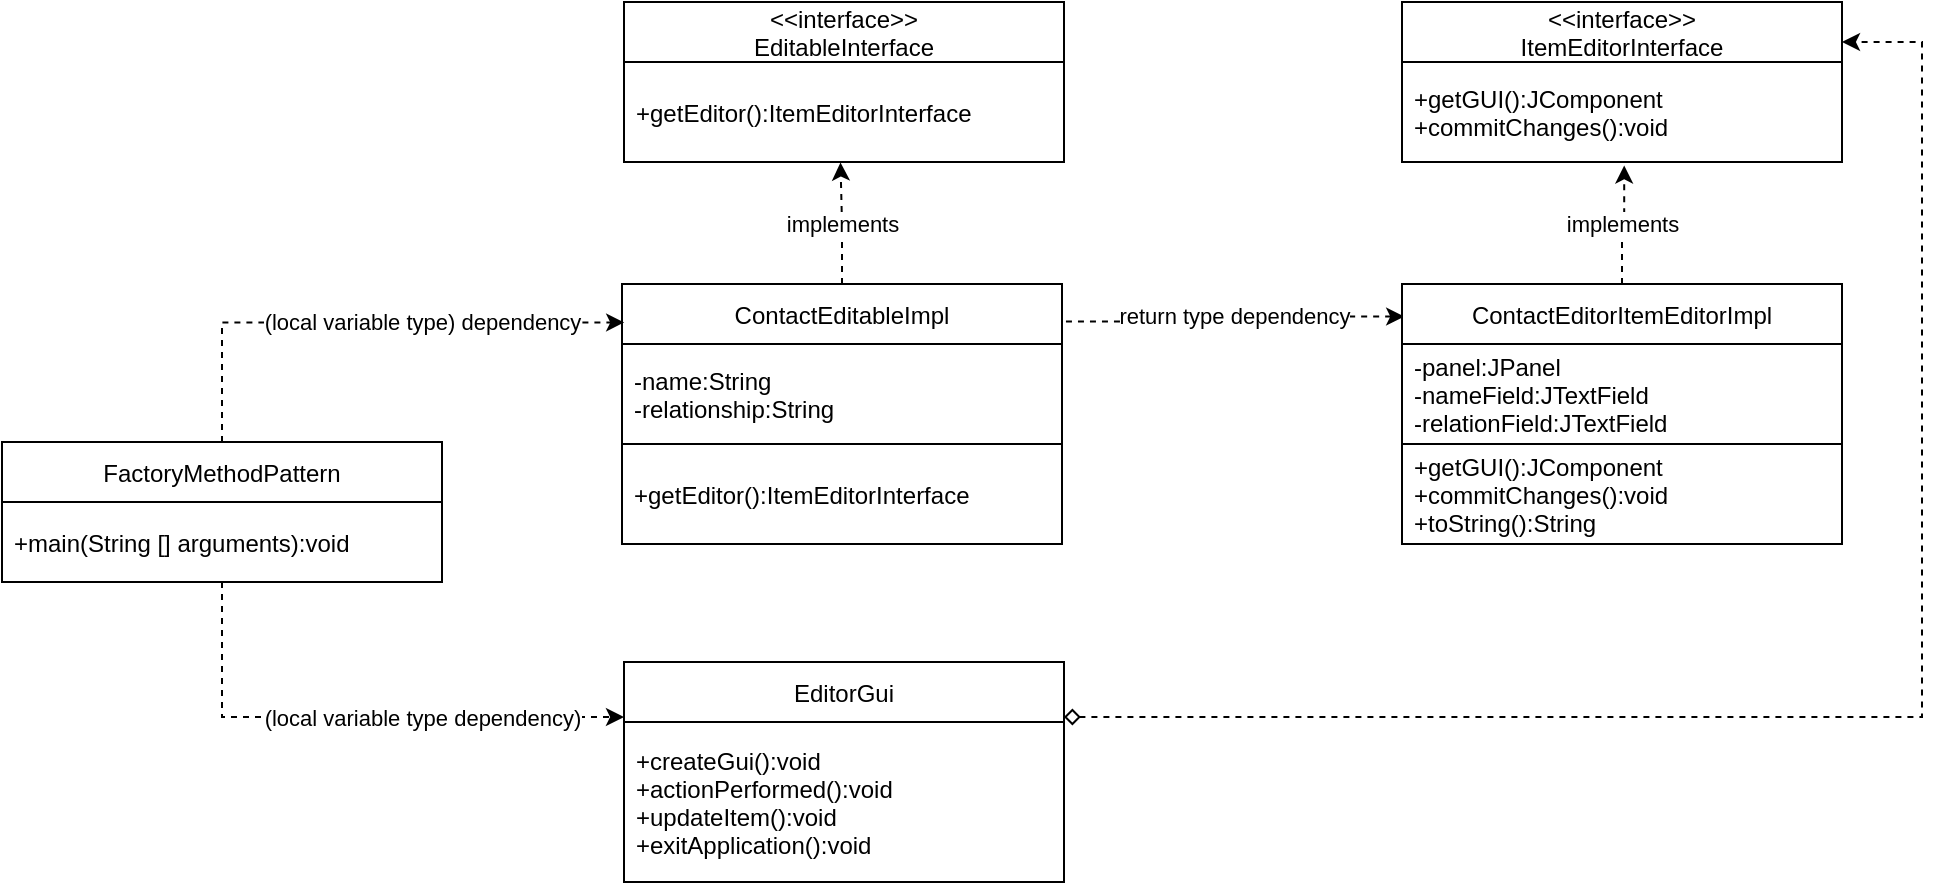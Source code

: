<mxfile version="20.3.0" type="device"><diagram name="Page-1" id="c37626ed-c26b-45fb-9056-f9ebc6bb27b6"><mxGraphModel dx="1019" dy="634" grid="1" gridSize="10" guides="1" tooltips="1" connect="1" arrows="1" fold="1" page="1" pageScale="1" pageWidth="1100" pageHeight="850" background="none" math="0" shadow="0"><root><mxCell id="0"/><mxCell id="1" parent="0"/><mxCell id="WTavVQ3OG4Ke6jMt4sxN-74" value="implements" style="edgeStyle=orthogonalEdgeStyle;rounded=0;orthogonalLoop=1;jettySize=auto;html=1;exitX=0.5;exitY=0;exitDx=0;exitDy=0;entryX=0.492;entryY=1.006;entryDx=0;entryDy=0;entryPerimeter=0;dashed=1;" parent="1" source="evrL80drbmnIfJDd2jKB-1" target="l3IwqbRnFfLZwOfgqRGA-3" edge="1"><mxGeometry relative="1" as="geometry"/></mxCell><mxCell id="WTavVQ3OG4Ke6jMt4sxN-78" value="return type dependency" style="edgeStyle=orthogonalEdgeStyle;rounded=0;orthogonalLoop=1;jettySize=auto;html=1;exitX=1.009;exitY=0.144;exitDx=0;exitDy=0;entryX=0.005;entryY=0.125;entryDx=0;entryDy=0;entryPerimeter=0;dashed=1;exitPerimeter=0;" parent="1" source="evrL80drbmnIfJDd2jKB-1" target="WTavVQ3OG4Ke6jMt4sxN-75" edge="1"><mxGeometry relative="1" as="geometry"/></mxCell><mxCell id="evrL80drbmnIfJDd2jKB-1" value="ContactEditableImpl" style="swimlane;fontStyle=0;childLayout=stackLayout;horizontal=1;startSize=30;horizontalStack=0;resizeParent=1;resizeParentMax=0;resizeLast=0;collapsible=1;marginBottom=0;" parent="1" vertex="1"><mxGeometry x="330" y="161" width="220" height="130" as="geometry"/></mxCell><mxCell id="WTavVQ3OG4Ke6jMt4sxN-73" value="-name:String&#10;-relationship:String" style="text;strokeColor=default;fillColor=none;align=left;verticalAlign=middle;spacingLeft=4;spacingRight=4;overflow=hidden;points=[[0,0.5],[1,0.5]];portConstraint=eastwest;rotatable=0;" parent="evrL80drbmnIfJDd2jKB-1" vertex="1"><mxGeometry y="30" width="220" height="50" as="geometry"/></mxCell><mxCell id="l3IwqbRnFfLZwOfgqRGA-6" value="+getEditor():ItemEditorInterface" style="text;strokeColor=none;fillColor=none;align=left;verticalAlign=middle;spacingLeft=4;spacingRight=4;overflow=hidden;points=[[0,0.5],[1,0.5]];portConstraint=eastwest;rotatable=0;" parent="evrL80drbmnIfJDd2jKB-1" vertex="1"><mxGeometry y="80" width="220" height="50" as="geometry"/></mxCell><mxCell id="evrL80drbmnIfJDd2jKB-12" value="&lt;&lt;interface&gt;&gt;&#10;ItemEditorInterface" style="swimlane;fontStyle=0;childLayout=stackLayout;horizontal=1;startSize=30;horizontalStack=0;resizeParent=1;resizeParentMax=0;resizeLast=0;collapsible=1;marginBottom=0;" parent="1" vertex="1"><mxGeometry x="720" y="20" width="220" height="80" as="geometry"/></mxCell><mxCell id="l3IwqbRnFfLZwOfgqRGA-19" value="+getGUI():JComponent&#10;+commitChanges():void" style="text;strokeColor=none;fillColor=none;align=left;verticalAlign=middle;spacingLeft=4;spacingRight=4;overflow=hidden;points=[[0,0.5],[1,0.5]];portConstraint=eastwest;rotatable=0;" parent="evrL80drbmnIfJDd2jKB-12" vertex="1"><mxGeometry y="30" width="220" height="50" as="geometry"/></mxCell><mxCell id="l3IwqbRnFfLZwOfgqRGA-1" value="&lt;&lt;interface&gt;&gt;&#10;EditableInterface" style="swimlane;fontStyle=0;childLayout=stackLayout;horizontal=1;startSize=30;horizontalStack=0;resizeParent=1;resizeParentMax=0;resizeLast=0;collapsible=1;marginBottom=0;" parent="1" vertex="1"><mxGeometry x="331" y="20" width="220" height="80" as="geometry"/></mxCell><mxCell id="l3IwqbRnFfLZwOfgqRGA-3" value="+getEditor():ItemEditorInterface" style="text;strokeColor=none;fillColor=none;align=left;verticalAlign=middle;spacingLeft=4;spacingRight=4;overflow=hidden;points=[[0,0.5],[1,0.5]];portConstraint=eastwest;rotatable=0;" parent="l3IwqbRnFfLZwOfgqRGA-1" vertex="1"><mxGeometry y="30" width="220" height="50" as="geometry"/></mxCell><mxCell id="cbq05ItbNi5T5-KgqzAC-3" style="edgeStyle=orthogonalEdgeStyle;rounded=0;orthogonalLoop=1;jettySize=auto;html=1;exitX=0.5;exitY=1;exitDx=0;exitDy=0;entryX=0;entryY=0.25;entryDx=0;entryDy=0;dashed=1;exitPerimeter=0;" edge="1" parent="1" source="WTavVQ3OG4Ke6jMt4sxN-6" target="WTavVQ3OG4Ke6jMt4sxN-71"><mxGeometry relative="1" as="geometry"><Array as="points"><mxPoint x="130" y="378"/></Array></mxGeometry></mxCell><mxCell id="cbq05ItbNi5T5-KgqzAC-4" value="(local variable type dependency)" style="edgeLabel;html=1;align=center;verticalAlign=middle;resizable=0;points=[];" vertex="1" connectable="0" parent="cbq05ItbNi5T5-KgqzAC-3"><mxGeometry x="0.062" relative="1" as="geometry"><mxPoint x="25" as="offset"/></mxGeometry></mxCell><mxCell id="WTavVQ3OG4Ke6jMt4sxN-5" value="FactoryMethodPattern" style="swimlane;fontStyle=0;childLayout=stackLayout;horizontal=1;startSize=30;horizontalStack=0;resizeParent=1;resizeParentMax=0;resizeLast=0;collapsible=1;marginBottom=0;" parent="1" vertex="1"><mxGeometry x="20" y="240" width="220" height="70" as="geometry"/></mxCell><mxCell id="WTavVQ3OG4Ke6jMt4sxN-6" value="+main(String [] arguments):void" style="text;strokeColor=none;fillColor=none;align=left;verticalAlign=middle;spacingLeft=4;spacingRight=4;overflow=hidden;points=[[0,0.5],[1,0.5]];portConstraint=eastwest;rotatable=0;" parent="WTavVQ3OG4Ke6jMt4sxN-5" vertex="1"><mxGeometry y="30" width="220" height="40" as="geometry"/></mxCell><mxCell id="cbq05ItbNi5T5-KgqzAC-5" style="edgeStyle=orthogonalEdgeStyle;rounded=0;orthogonalLoop=1;jettySize=auto;html=1;exitX=1;exitY=0.25;exitDx=0;exitDy=0;entryX=1;entryY=0.25;entryDx=0;entryDy=0;dashed=1;startArrow=diamond;startFill=0;" edge="1" parent="1" source="WTavVQ3OG4Ke6jMt4sxN-71" target="evrL80drbmnIfJDd2jKB-12"><mxGeometry relative="1" as="geometry"><Array as="points"><mxPoint x="980" y="378"/><mxPoint x="980" y="40"/></Array></mxGeometry></mxCell><mxCell id="WTavVQ3OG4Ke6jMt4sxN-71" value="EditorGui" style="swimlane;fontStyle=0;childLayout=stackLayout;horizontal=1;startSize=30;horizontalStack=0;resizeParent=1;resizeParentMax=0;resizeLast=0;collapsible=1;marginBottom=0;" parent="1" vertex="1"><mxGeometry x="331" y="350" width="220" height="110" as="geometry"/></mxCell><mxCell id="WTavVQ3OG4Ke6jMt4sxN-72" value="+createGui():void&#10;+actionPerformed():void&#10;+updateItem():void&#10;+exitApplication():void" style="text;strokeColor=none;fillColor=none;align=left;verticalAlign=middle;spacingLeft=4;spacingRight=4;overflow=hidden;points=[[0,0.5],[1,0.5]];portConstraint=eastwest;rotatable=0;" parent="WTavVQ3OG4Ke6jMt4sxN-71" vertex="1"><mxGeometry y="30" width="220" height="80" as="geometry"/></mxCell><mxCell id="cbq05ItbNi5T5-KgqzAC-7" value="implements" style="edgeStyle=orthogonalEdgeStyle;rounded=0;orthogonalLoop=1;jettySize=auto;html=1;exitX=0.5;exitY=0;exitDx=0;exitDy=0;entryX=0.505;entryY=1.034;entryDx=0;entryDy=0;entryPerimeter=0;dashed=1;startArrow=none;startFill=0;" edge="1" parent="1" source="WTavVQ3OG4Ke6jMt4sxN-75" target="l3IwqbRnFfLZwOfgqRGA-19"><mxGeometry relative="1" as="geometry"><Array as="points"><mxPoint x="830" y="131"/><mxPoint x="831" y="102"/></Array></mxGeometry></mxCell><mxCell id="WTavVQ3OG4Ke6jMt4sxN-75" value="ContactEditorItemEditorImpl" style="swimlane;fontStyle=0;childLayout=stackLayout;horizontal=1;startSize=30;horizontalStack=0;resizeParent=1;resizeParentMax=0;resizeLast=0;collapsible=1;marginBottom=0;" parent="1" vertex="1"><mxGeometry x="720" y="161" width="220" height="130" as="geometry"/></mxCell><mxCell id="WTavVQ3OG4Ke6jMt4sxN-76" value="-panel:JPanel&#10;-nameField:JTextField&#10;-relationField:JTextField" style="text;strokeColor=default;fillColor=none;align=left;verticalAlign=middle;spacingLeft=4;spacingRight=4;overflow=hidden;points=[[0,0.5],[1,0.5]];portConstraint=eastwest;rotatable=0;" parent="WTavVQ3OG4Ke6jMt4sxN-75" vertex="1"><mxGeometry y="30" width="220" height="50" as="geometry"/></mxCell><mxCell id="WTavVQ3OG4Ke6jMt4sxN-77" value="+getGUI():JComponent&#10;+commitChanges():void&#10;+toString():String" style="text;strokeColor=none;fillColor=none;align=left;verticalAlign=middle;spacingLeft=4;spacingRight=4;overflow=hidden;points=[[0,0.5],[1,0.5]];portConstraint=eastwest;rotatable=0;" parent="WTavVQ3OG4Ke6jMt4sxN-75" vertex="1"><mxGeometry y="80" width="220" height="50" as="geometry"/></mxCell><mxCell id="cbq05ItbNi5T5-KgqzAC-1" value="(local variable type) dependency" style="edgeStyle=orthogonalEdgeStyle;rounded=0;orthogonalLoop=1;jettySize=auto;html=1;exitX=0.5;exitY=0;exitDx=0;exitDy=0;dashed=1;entryX=0.005;entryY=0.148;entryDx=0;entryDy=0;entryPerimeter=0;" edge="1" parent="1" source="WTavVQ3OG4Ke6jMt4sxN-5" target="evrL80drbmnIfJDd2jKB-1"><mxGeometry x="0.225" relative="1" as="geometry"><mxPoint x="382.7" y="188.72" as="sourcePoint"/><mxPoint x="540" y="350" as="targetPoint"/><mxPoint as="offset"/></mxGeometry></mxCell></root></mxGraphModel></diagram></mxfile>